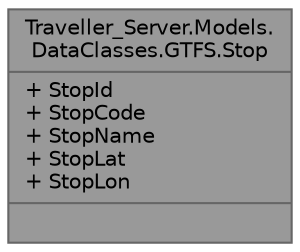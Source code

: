 digraph "Traveller_Server.Models.DataClasses.GTFS.Stop"
{
 // LATEX_PDF_SIZE
  bgcolor="transparent";
  edge [fontname=Helvetica,fontsize=10,labelfontname=Helvetica,labelfontsize=10];
  node [fontname=Helvetica,fontsize=10,shape=box,height=0.2,width=0.4];
  Node1 [shape=record,label="{Traveller_Server.Models.\lDataClasses.GTFS.Stop\n|+ StopId\l+ StopCode\l+ StopName\l+ StopLat\l+ StopLon\l|}",height=0.2,width=0.4,color="gray40", fillcolor="grey60", style="filled", fontcolor="black",tooltip="Class represents a Stop in GTFS format."];
}
